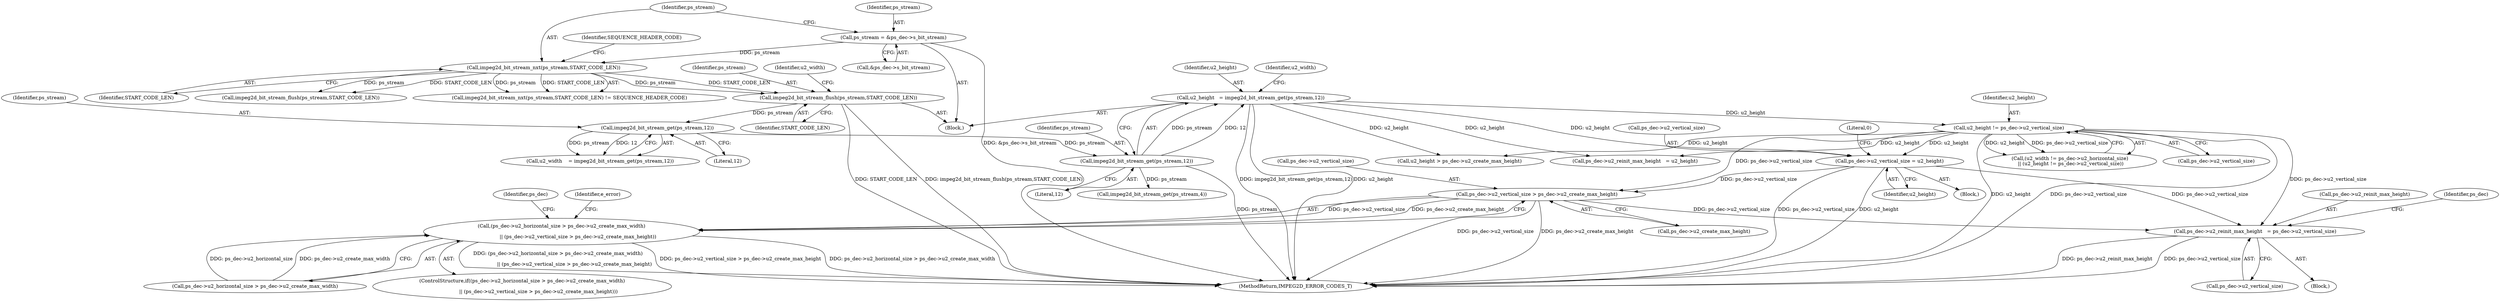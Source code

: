 digraph "0_Android_a86eb798d077b9b25c8f8c77e3c02c2f287c1ce7_0@API" {
"1000250" [label="(Call,ps_dec->u2_vertical_size > ps_dec->u2_create_max_height)"];
"1000185" [label="(Call,ps_dec->u2_vertical_size = u2_height)"];
"1000167" [label="(Call,u2_height != ps_dec->u2_vertical_size)"];
"1000155" [label="(Call,u2_height   = impeg2d_bit_stream_get(ps_stream,12))"];
"1000157" [label="(Call,impeg2d_bit_stream_get(ps_stream,12))"];
"1000152" [label="(Call,impeg2d_bit_stream_get(ps_stream,12))"];
"1000147" [label="(Call,impeg2d_bit_stream_flush(ps_stream,START_CODE_LEN))"];
"1000137" [label="(Call,impeg2d_bit_stream_nxt(ps_stream,START_CODE_LEN))"];
"1000127" [label="(Call,ps_stream = &ps_dec->s_bit_stream)"];
"1000242" [label="(Call,(ps_dec->u2_horizontal_size > ps_dec->u2_create_max_width)\n\n                     || (ps_dec->u2_vertical_size > ps_dec->u2_create_max_height))"];
"1000262" [label="(Call,ps_dec->u2_reinit_max_height   = ps_dec->u2_vertical_size)"];
"1000129" [label="(Call,&ps_dec->s_bit_stream)"];
"1000189" [label="(Identifier,u2_height)"];
"1000161" [label="(Call,(u2_width != ps_dec->u2_horizontal_size)\n || (u2_height != ps_dec->u2_vertical_size))"];
"1000125" [label="(Block,)"];
"1000127" [label="(Call,ps_stream = &ps_dec->s_bit_stream)"];
"1000263" [label="(Call,ps_dec->u2_reinit_max_height)"];
"1000157" [label="(Call,impeg2d_bit_stream_get(ps_stream,12))"];
"1000251" [label="(Call,ps_dec->u2_vertical_size)"];
"1000136" [label="(Call,impeg2d_bit_stream_nxt(ps_stream,START_CODE_LEN) != SEQUENCE_HEADER_CODE)"];
"1000163" [label="(Identifier,u2_width)"];
"1000186" [label="(Call,ps_dec->u2_vertical_size)"];
"1000150" [label="(Call,u2_width    = impeg2d_bit_stream_get(ps_stream,12))"];
"1000169" [label="(Call,ps_dec->u2_vertical_size)"];
"1000280" [label="(Identifier,ps_dec)"];
"1000152" [label="(Call,impeg2d_bit_stream_get(ps_stream,12))"];
"1000266" [label="(Call,ps_dec->u2_vertical_size)"];
"1000128" [label="(Identifier,ps_stream)"];
"1000392" [label="(MethodReturn,IMPEG2D_ERROR_CODES_T)"];
"1000156" [label="(Identifier,u2_height)"];
"1000142" [label="(Call,impeg2d_bit_stream_flush(ps_stream,START_CODE_LEN))"];
"1000153" [label="(Identifier,ps_stream)"];
"1000260" [label="(Identifier,e_error)"];
"1000192" [label="(Literal,0)"];
"1000250" [label="(Call,ps_dec->u2_vertical_size > ps_dec->u2_create_max_height)"];
"1000254" [label="(Call,ps_dec->u2_create_max_height)"];
"1000148" [label="(Identifier,ps_stream)"];
"1000179" [label="(Block,)"];
"1000167" [label="(Call,u2_height != ps_dec->u2_vertical_size)"];
"1000137" [label="(Call,impeg2d_bit_stream_nxt(ps_stream,START_CODE_LEN))"];
"1000155" [label="(Call,u2_height   = impeg2d_bit_stream_get(ps_stream,12))"];
"1000159" [label="(Literal,12)"];
"1000271" [label="(Identifier,ps_dec)"];
"1000213" [label="(Call,u2_height > ps_dec->u2_create_max_height)"];
"1000223" [label="(Call,ps_dec->u2_reinit_max_height   = u2_height)"];
"1000282" [label="(Call,impeg2d_bit_stream_get(ps_stream,4))"];
"1000140" [label="(Identifier,SEQUENCE_HEADER_CODE)"];
"1000168" [label="(Identifier,u2_height)"];
"1000158" [label="(Identifier,ps_stream)"];
"1000185" [label="(Call,ps_dec->u2_vertical_size = u2_height)"];
"1000243" [label="(Call,ps_dec->u2_horizontal_size > ps_dec->u2_create_max_width)"];
"1000257" [label="(Block,)"];
"1000242" [label="(Call,(ps_dec->u2_horizontal_size > ps_dec->u2_create_max_width)\n\n                     || (ps_dec->u2_vertical_size > ps_dec->u2_create_max_height))"];
"1000154" [label="(Literal,12)"];
"1000138" [label="(Identifier,ps_stream)"];
"1000149" [label="(Identifier,START_CODE_LEN)"];
"1000241" [label="(ControlStructure,if((ps_dec->u2_horizontal_size > ps_dec->u2_create_max_width)\n\n                     || (ps_dec->u2_vertical_size > ps_dec->u2_create_max_height)))"];
"1000262" [label="(Call,ps_dec->u2_reinit_max_height   = ps_dec->u2_vertical_size)"];
"1000151" [label="(Identifier,u2_width)"];
"1000139" [label="(Identifier,START_CODE_LEN)"];
"1000147" [label="(Call,impeg2d_bit_stream_flush(ps_stream,START_CODE_LEN))"];
"1000250" -> "1000242"  [label="AST: "];
"1000250" -> "1000254"  [label="CFG: "];
"1000251" -> "1000250"  [label="AST: "];
"1000254" -> "1000250"  [label="AST: "];
"1000242" -> "1000250"  [label="CFG: "];
"1000250" -> "1000392"  [label="DDG: ps_dec->u2_vertical_size"];
"1000250" -> "1000392"  [label="DDG: ps_dec->u2_create_max_height"];
"1000250" -> "1000242"  [label="DDG: ps_dec->u2_vertical_size"];
"1000250" -> "1000242"  [label="DDG: ps_dec->u2_create_max_height"];
"1000185" -> "1000250"  [label="DDG: ps_dec->u2_vertical_size"];
"1000167" -> "1000250"  [label="DDG: ps_dec->u2_vertical_size"];
"1000250" -> "1000262"  [label="DDG: ps_dec->u2_vertical_size"];
"1000185" -> "1000179"  [label="AST: "];
"1000185" -> "1000189"  [label="CFG: "];
"1000186" -> "1000185"  [label="AST: "];
"1000189" -> "1000185"  [label="AST: "];
"1000192" -> "1000185"  [label="CFG: "];
"1000185" -> "1000392"  [label="DDG: ps_dec->u2_vertical_size"];
"1000185" -> "1000392"  [label="DDG: u2_height"];
"1000167" -> "1000185"  [label="DDG: u2_height"];
"1000155" -> "1000185"  [label="DDG: u2_height"];
"1000185" -> "1000262"  [label="DDG: ps_dec->u2_vertical_size"];
"1000167" -> "1000161"  [label="AST: "];
"1000167" -> "1000169"  [label="CFG: "];
"1000168" -> "1000167"  [label="AST: "];
"1000169" -> "1000167"  [label="AST: "];
"1000161" -> "1000167"  [label="CFG: "];
"1000167" -> "1000392"  [label="DDG: u2_height"];
"1000167" -> "1000392"  [label="DDG: ps_dec->u2_vertical_size"];
"1000167" -> "1000161"  [label="DDG: u2_height"];
"1000167" -> "1000161"  [label="DDG: ps_dec->u2_vertical_size"];
"1000155" -> "1000167"  [label="DDG: u2_height"];
"1000167" -> "1000213"  [label="DDG: u2_height"];
"1000167" -> "1000223"  [label="DDG: u2_height"];
"1000167" -> "1000262"  [label="DDG: ps_dec->u2_vertical_size"];
"1000155" -> "1000125"  [label="AST: "];
"1000155" -> "1000157"  [label="CFG: "];
"1000156" -> "1000155"  [label="AST: "];
"1000157" -> "1000155"  [label="AST: "];
"1000163" -> "1000155"  [label="CFG: "];
"1000155" -> "1000392"  [label="DDG: impeg2d_bit_stream_get(ps_stream,12)"];
"1000155" -> "1000392"  [label="DDG: u2_height"];
"1000157" -> "1000155"  [label="DDG: ps_stream"];
"1000157" -> "1000155"  [label="DDG: 12"];
"1000155" -> "1000213"  [label="DDG: u2_height"];
"1000155" -> "1000223"  [label="DDG: u2_height"];
"1000157" -> "1000159"  [label="CFG: "];
"1000158" -> "1000157"  [label="AST: "];
"1000159" -> "1000157"  [label="AST: "];
"1000157" -> "1000392"  [label="DDG: ps_stream"];
"1000152" -> "1000157"  [label="DDG: ps_stream"];
"1000157" -> "1000282"  [label="DDG: ps_stream"];
"1000152" -> "1000150"  [label="AST: "];
"1000152" -> "1000154"  [label="CFG: "];
"1000153" -> "1000152"  [label="AST: "];
"1000154" -> "1000152"  [label="AST: "];
"1000150" -> "1000152"  [label="CFG: "];
"1000152" -> "1000150"  [label="DDG: ps_stream"];
"1000152" -> "1000150"  [label="DDG: 12"];
"1000147" -> "1000152"  [label="DDG: ps_stream"];
"1000147" -> "1000125"  [label="AST: "];
"1000147" -> "1000149"  [label="CFG: "];
"1000148" -> "1000147"  [label="AST: "];
"1000149" -> "1000147"  [label="AST: "];
"1000151" -> "1000147"  [label="CFG: "];
"1000147" -> "1000392"  [label="DDG: START_CODE_LEN"];
"1000147" -> "1000392"  [label="DDG: impeg2d_bit_stream_flush(ps_stream,START_CODE_LEN)"];
"1000137" -> "1000147"  [label="DDG: ps_stream"];
"1000137" -> "1000147"  [label="DDG: START_CODE_LEN"];
"1000137" -> "1000136"  [label="AST: "];
"1000137" -> "1000139"  [label="CFG: "];
"1000138" -> "1000137"  [label="AST: "];
"1000139" -> "1000137"  [label="AST: "];
"1000140" -> "1000137"  [label="CFG: "];
"1000137" -> "1000136"  [label="DDG: ps_stream"];
"1000137" -> "1000136"  [label="DDG: START_CODE_LEN"];
"1000127" -> "1000137"  [label="DDG: ps_stream"];
"1000137" -> "1000142"  [label="DDG: ps_stream"];
"1000137" -> "1000142"  [label="DDG: START_CODE_LEN"];
"1000127" -> "1000125"  [label="AST: "];
"1000127" -> "1000129"  [label="CFG: "];
"1000128" -> "1000127"  [label="AST: "];
"1000129" -> "1000127"  [label="AST: "];
"1000138" -> "1000127"  [label="CFG: "];
"1000127" -> "1000392"  [label="DDG: &ps_dec->s_bit_stream"];
"1000242" -> "1000241"  [label="AST: "];
"1000242" -> "1000243"  [label="CFG: "];
"1000243" -> "1000242"  [label="AST: "];
"1000260" -> "1000242"  [label="CFG: "];
"1000280" -> "1000242"  [label="CFG: "];
"1000242" -> "1000392"  [label="DDG: (ps_dec->u2_horizontal_size > ps_dec->u2_create_max_width)\n\n                     || (ps_dec->u2_vertical_size > ps_dec->u2_create_max_height)"];
"1000242" -> "1000392"  [label="DDG: ps_dec->u2_vertical_size > ps_dec->u2_create_max_height"];
"1000242" -> "1000392"  [label="DDG: ps_dec->u2_horizontal_size > ps_dec->u2_create_max_width"];
"1000243" -> "1000242"  [label="DDG: ps_dec->u2_horizontal_size"];
"1000243" -> "1000242"  [label="DDG: ps_dec->u2_create_max_width"];
"1000262" -> "1000257"  [label="AST: "];
"1000262" -> "1000266"  [label="CFG: "];
"1000263" -> "1000262"  [label="AST: "];
"1000266" -> "1000262"  [label="AST: "];
"1000271" -> "1000262"  [label="CFG: "];
"1000262" -> "1000392"  [label="DDG: ps_dec->u2_reinit_max_height"];
"1000262" -> "1000392"  [label="DDG: ps_dec->u2_vertical_size"];
}
